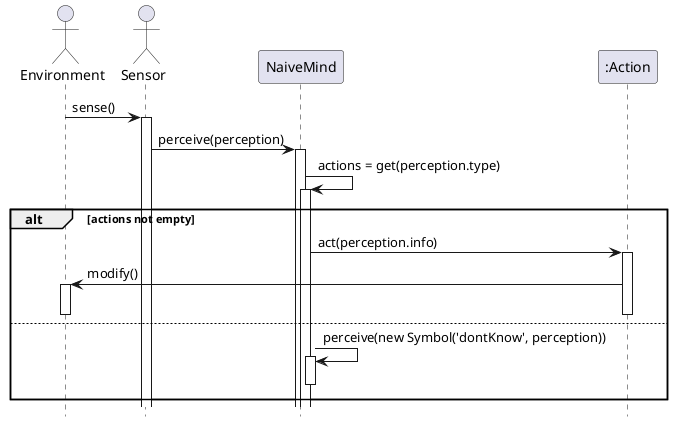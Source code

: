 @startuml NaiveMind

hide footbox

actor Environment
actor Sensor
participant Mind as "NaiveMind"
participant Actuator as ":Action"


autoactivate on
Environment->Sensor:sense()
Sensor->Mind:perceive(perception)
Mind->Mind:actions = get(perception.type)
alt actions not empty 
Mind->Actuator:act(perception.info)
Actuator->Environment:modify()
deactivate Environment
deactivate Actuator

else 
Mind->Mind:perceive(new Symbol('dontKnow', perception))
deactivate Mind
end

@enduml